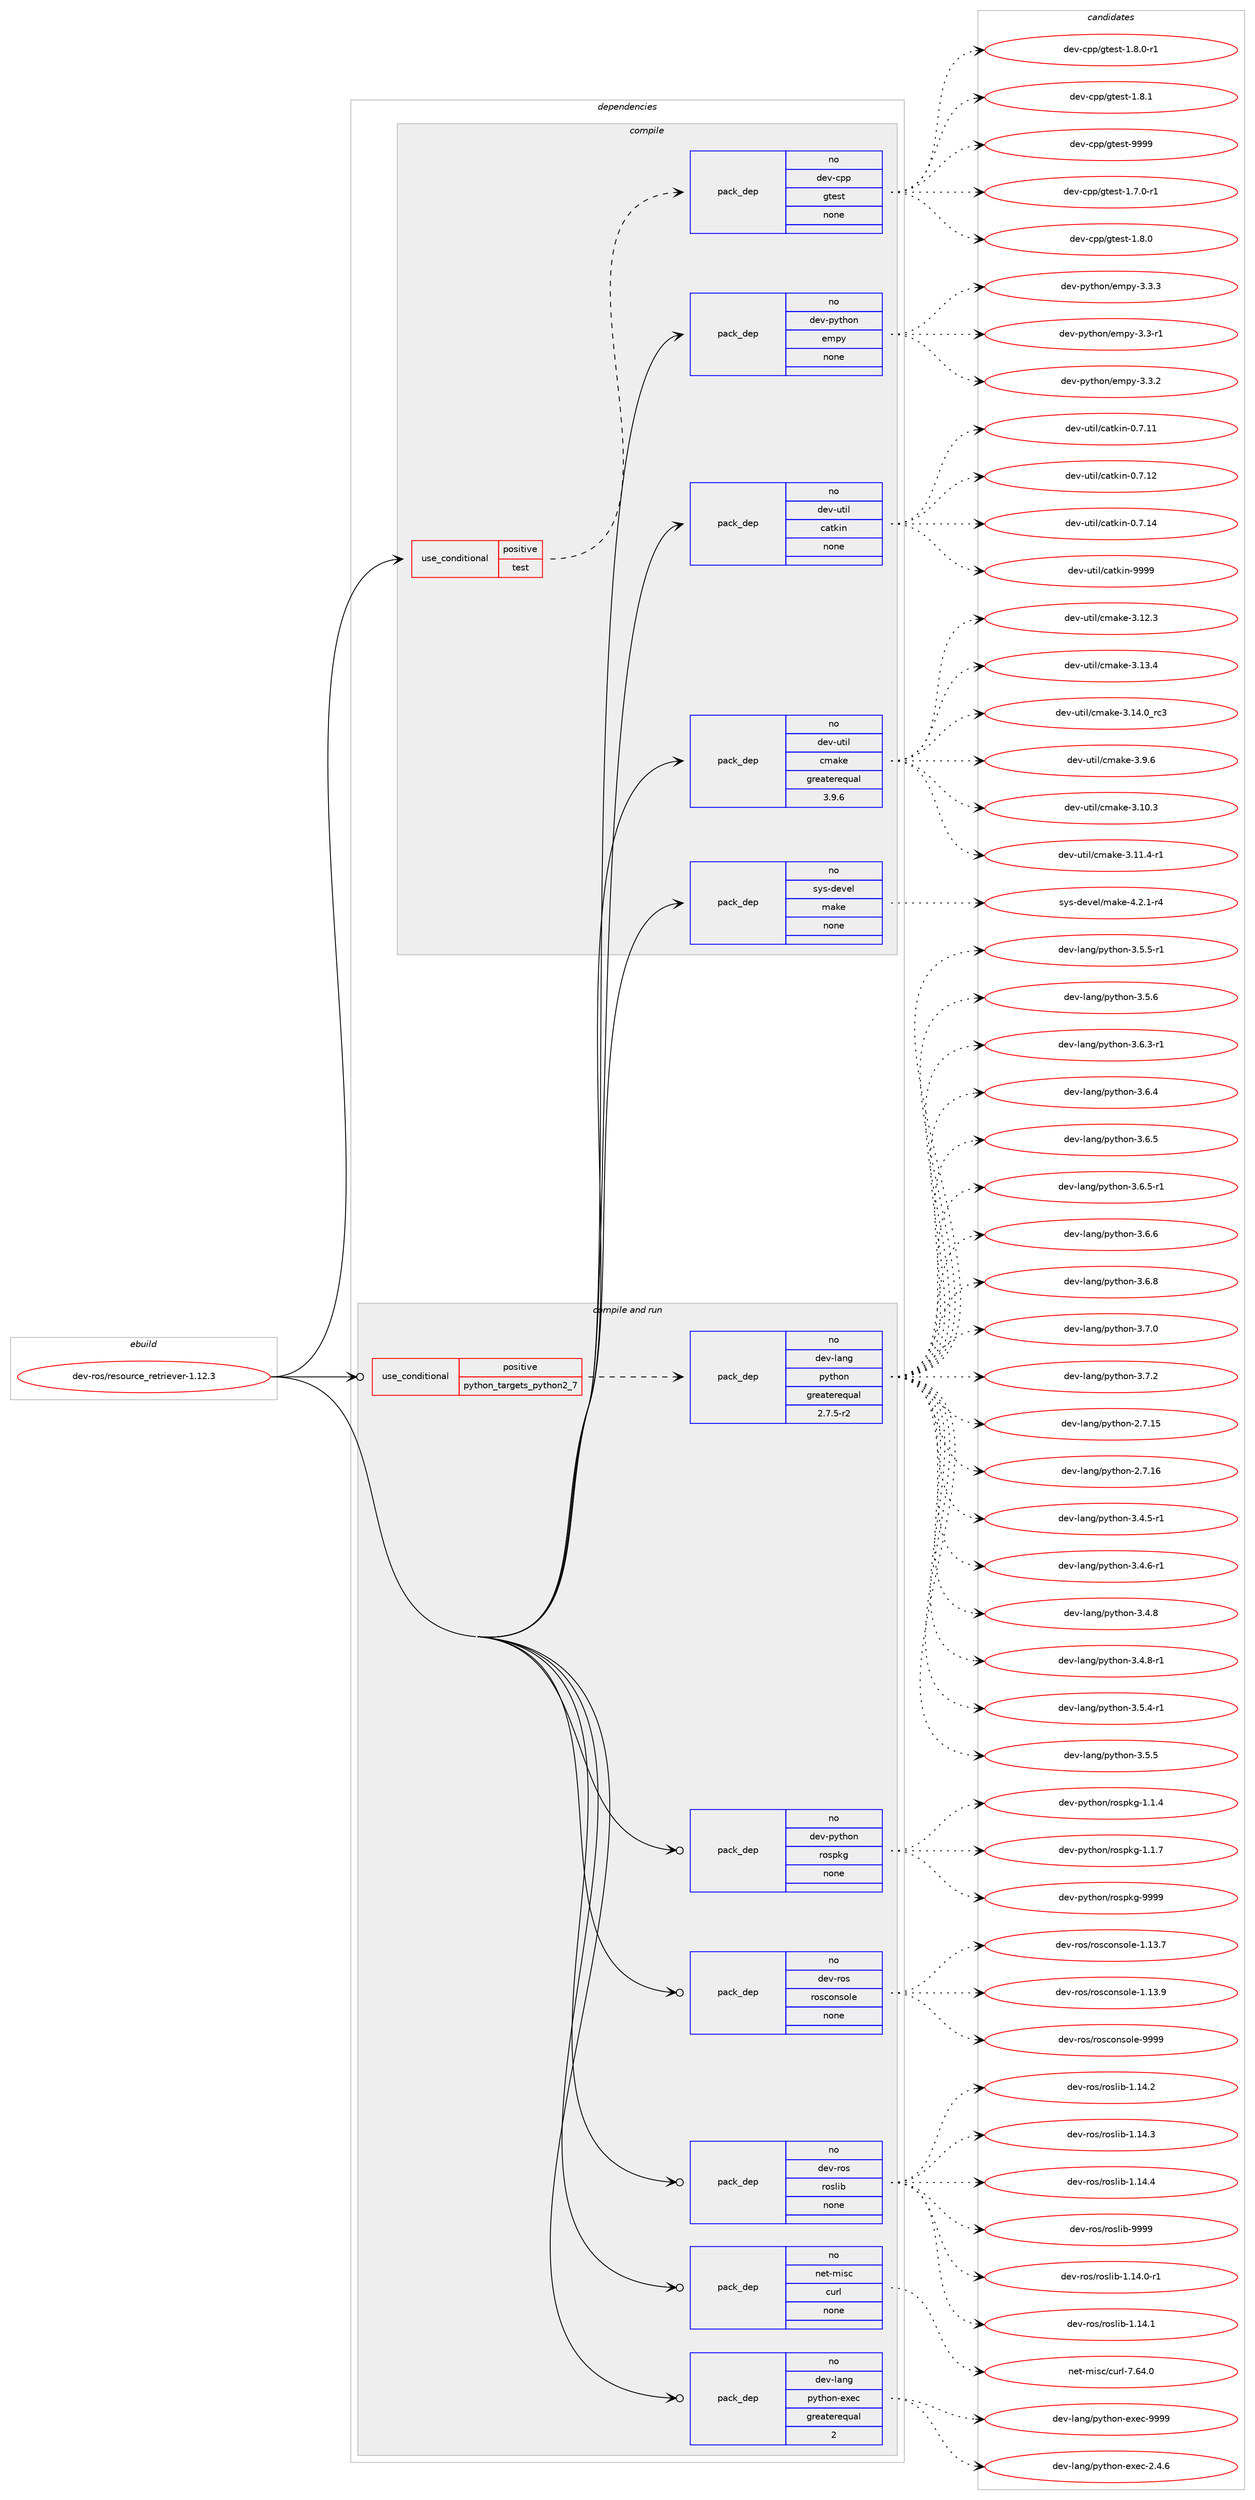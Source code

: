 digraph prolog {

# *************
# Graph options
# *************

newrank=true;
concentrate=true;
compound=true;
graph [rankdir=LR,fontname=Helvetica,fontsize=10,ranksep=1.5];#, ranksep=2.5, nodesep=0.2];
edge  [arrowhead=vee];
node  [fontname=Helvetica,fontsize=10];

# **********
# The ebuild
# **********

subgraph cluster_leftcol {
color=gray;
rank=same;
label=<<i>ebuild</i>>;
id [label="dev-ros/resource_retriever-1.12.3", color=red, width=4, href="../dev-ros/resource_retriever-1.12.3.svg"];
}

# ****************
# The dependencies
# ****************

subgraph cluster_midcol {
color=gray;
label=<<i>dependencies</i>>;
subgraph cluster_compile {
fillcolor="#eeeeee";
style=filled;
label=<<i>compile</i>>;
subgraph cond389516 {
dependency1462907 [label=<<TABLE BORDER="0" CELLBORDER="1" CELLSPACING="0" CELLPADDING="4"><TR><TD ROWSPAN="3" CELLPADDING="10">use_conditional</TD></TR><TR><TD>positive</TD></TR><TR><TD>test</TD></TR></TABLE>>, shape=none, color=red];
subgraph pack1050001 {
dependency1462908 [label=<<TABLE BORDER="0" CELLBORDER="1" CELLSPACING="0" CELLPADDING="4" WIDTH="220"><TR><TD ROWSPAN="6" CELLPADDING="30">pack_dep</TD></TR><TR><TD WIDTH="110">no</TD></TR><TR><TD>dev-cpp</TD></TR><TR><TD>gtest</TD></TR><TR><TD>none</TD></TR><TR><TD></TD></TR></TABLE>>, shape=none, color=blue];
}
dependency1462907:e -> dependency1462908:w [weight=20,style="dashed",arrowhead="vee"];
}
id:e -> dependency1462907:w [weight=20,style="solid",arrowhead="vee"];
subgraph pack1050002 {
dependency1462909 [label=<<TABLE BORDER="0" CELLBORDER="1" CELLSPACING="0" CELLPADDING="4" WIDTH="220"><TR><TD ROWSPAN="6" CELLPADDING="30">pack_dep</TD></TR><TR><TD WIDTH="110">no</TD></TR><TR><TD>dev-python</TD></TR><TR><TD>empy</TD></TR><TR><TD>none</TD></TR><TR><TD></TD></TR></TABLE>>, shape=none, color=blue];
}
id:e -> dependency1462909:w [weight=20,style="solid",arrowhead="vee"];
subgraph pack1050003 {
dependency1462910 [label=<<TABLE BORDER="0" CELLBORDER="1" CELLSPACING="0" CELLPADDING="4" WIDTH="220"><TR><TD ROWSPAN="6" CELLPADDING="30">pack_dep</TD></TR><TR><TD WIDTH="110">no</TD></TR><TR><TD>dev-util</TD></TR><TR><TD>catkin</TD></TR><TR><TD>none</TD></TR><TR><TD></TD></TR></TABLE>>, shape=none, color=blue];
}
id:e -> dependency1462910:w [weight=20,style="solid",arrowhead="vee"];
subgraph pack1050004 {
dependency1462911 [label=<<TABLE BORDER="0" CELLBORDER="1" CELLSPACING="0" CELLPADDING="4" WIDTH="220"><TR><TD ROWSPAN="6" CELLPADDING="30">pack_dep</TD></TR><TR><TD WIDTH="110">no</TD></TR><TR><TD>dev-util</TD></TR><TR><TD>cmake</TD></TR><TR><TD>greaterequal</TD></TR><TR><TD>3.9.6</TD></TR></TABLE>>, shape=none, color=blue];
}
id:e -> dependency1462911:w [weight=20,style="solid",arrowhead="vee"];
subgraph pack1050005 {
dependency1462912 [label=<<TABLE BORDER="0" CELLBORDER="1" CELLSPACING="0" CELLPADDING="4" WIDTH="220"><TR><TD ROWSPAN="6" CELLPADDING="30">pack_dep</TD></TR><TR><TD WIDTH="110">no</TD></TR><TR><TD>sys-devel</TD></TR><TR><TD>make</TD></TR><TR><TD>none</TD></TR><TR><TD></TD></TR></TABLE>>, shape=none, color=blue];
}
id:e -> dependency1462912:w [weight=20,style="solid",arrowhead="vee"];
}
subgraph cluster_compileandrun {
fillcolor="#eeeeee";
style=filled;
label=<<i>compile and run</i>>;
subgraph cond389517 {
dependency1462913 [label=<<TABLE BORDER="0" CELLBORDER="1" CELLSPACING="0" CELLPADDING="4"><TR><TD ROWSPAN="3" CELLPADDING="10">use_conditional</TD></TR><TR><TD>positive</TD></TR><TR><TD>python_targets_python2_7</TD></TR></TABLE>>, shape=none, color=red];
subgraph pack1050006 {
dependency1462914 [label=<<TABLE BORDER="0" CELLBORDER="1" CELLSPACING="0" CELLPADDING="4" WIDTH="220"><TR><TD ROWSPAN="6" CELLPADDING="30">pack_dep</TD></TR><TR><TD WIDTH="110">no</TD></TR><TR><TD>dev-lang</TD></TR><TR><TD>python</TD></TR><TR><TD>greaterequal</TD></TR><TR><TD>2.7.5-r2</TD></TR></TABLE>>, shape=none, color=blue];
}
dependency1462913:e -> dependency1462914:w [weight=20,style="dashed",arrowhead="vee"];
}
id:e -> dependency1462913:w [weight=20,style="solid",arrowhead="odotvee"];
subgraph pack1050007 {
dependency1462915 [label=<<TABLE BORDER="0" CELLBORDER="1" CELLSPACING="0" CELLPADDING="4" WIDTH="220"><TR><TD ROWSPAN="6" CELLPADDING="30">pack_dep</TD></TR><TR><TD WIDTH="110">no</TD></TR><TR><TD>dev-lang</TD></TR><TR><TD>python-exec</TD></TR><TR><TD>greaterequal</TD></TR><TR><TD>2</TD></TR></TABLE>>, shape=none, color=blue];
}
id:e -> dependency1462915:w [weight=20,style="solid",arrowhead="odotvee"];
subgraph pack1050008 {
dependency1462916 [label=<<TABLE BORDER="0" CELLBORDER="1" CELLSPACING="0" CELLPADDING="4" WIDTH="220"><TR><TD ROWSPAN="6" CELLPADDING="30">pack_dep</TD></TR><TR><TD WIDTH="110">no</TD></TR><TR><TD>dev-python</TD></TR><TR><TD>rospkg</TD></TR><TR><TD>none</TD></TR><TR><TD></TD></TR></TABLE>>, shape=none, color=blue];
}
id:e -> dependency1462916:w [weight=20,style="solid",arrowhead="odotvee"];
subgraph pack1050009 {
dependency1462917 [label=<<TABLE BORDER="0" CELLBORDER="1" CELLSPACING="0" CELLPADDING="4" WIDTH="220"><TR><TD ROWSPAN="6" CELLPADDING="30">pack_dep</TD></TR><TR><TD WIDTH="110">no</TD></TR><TR><TD>dev-ros</TD></TR><TR><TD>rosconsole</TD></TR><TR><TD>none</TD></TR><TR><TD></TD></TR></TABLE>>, shape=none, color=blue];
}
id:e -> dependency1462917:w [weight=20,style="solid",arrowhead="odotvee"];
subgraph pack1050010 {
dependency1462918 [label=<<TABLE BORDER="0" CELLBORDER="1" CELLSPACING="0" CELLPADDING="4" WIDTH="220"><TR><TD ROWSPAN="6" CELLPADDING="30">pack_dep</TD></TR><TR><TD WIDTH="110">no</TD></TR><TR><TD>dev-ros</TD></TR><TR><TD>roslib</TD></TR><TR><TD>none</TD></TR><TR><TD></TD></TR></TABLE>>, shape=none, color=blue];
}
id:e -> dependency1462918:w [weight=20,style="solid",arrowhead="odotvee"];
subgraph pack1050011 {
dependency1462919 [label=<<TABLE BORDER="0" CELLBORDER="1" CELLSPACING="0" CELLPADDING="4" WIDTH="220"><TR><TD ROWSPAN="6" CELLPADDING="30">pack_dep</TD></TR><TR><TD WIDTH="110">no</TD></TR><TR><TD>net-misc</TD></TR><TR><TD>curl</TD></TR><TR><TD>none</TD></TR><TR><TD></TD></TR></TABLE>>, shape=none, color=blue];
}
id:e -> dependency1462919:w [weight=20,style="solid",arrowhead="odotvee"];
}
subgraph cluster_run {
fillcolor="#eeeeee";
style=filled;
label=<<i>run</i>>;
}
}

# **************
# The candidates
# **************

subgraph cluster_choices {
rank=same;
color=gray;
label=<<i>candidates</i>>;

subgraph choice1050001 {
color=black;
nodesep=1;
choice1001011184599112112471031161011151164549465546484511449 [label="dev-cpp/gtest-1.7.0-r1", color=red, width=4,href="../dev-cpp/gtest-1.7.0-r1.svg"];
choice100101118459911211247103116101115116454946564648 [label="dev-cpp/gtest-1.8.0", color=red, width=4,href="../dev-cpp/gtest-1.8.0.svg"];
choice1001011184599112112471031161011151164549465646484511449 [label="dev-cpp/gtest-1.8.0-r1", color=red, width=4,href="../dev-cpp/gtest-1.8.0-r1.svg"];
choice100101118459911211247103116101115116454946564649 [label="dev-cpp/gtest-1.8.1", color=red, width=4,href="../dev-cpp/gtest-1.8.1.svg"];
choice1001011184599112112471031161011151164557575757 [label="dev-cpp/gtest-9999", color=red, width=4,href="../dev-cpp/gtest-9999.svg"];
dependency1462908:e -> choice1001011184599112112471031161011151164549465546484511449:w [style=dotted,weight="100"];
dependency1462908:e -> choice100101118459911211247103116101115116454946564648:w [style=dotted,weight="100"];
dependency1462908:e -> choice1001011184599112112471031161011151164549465646484511449:w [style=dotted,weight="100"];
dependency1462908:e -> choice100101118459911211247103116101115116454946564649:w [style=dotted,weight="100"];
dependency1462908:e -> choice1001011184599112112471031161011151164557575757:w [style=dotted,weight="100"];
}
subgraph choice1050002 {
color=black;
nodesep=1;
choice1001011184511212111610411111047101109112121455146514511449 [label="dev-python/empy-3.3-r1", color=red, width=4,href="../dev-python/empy-3.3-r1.svg"];
choice1001011184511212111610411111047101109112121455146514650 [label="dev-python/empy-3.3.2", color=red, width=4,href="../dev-python/empy-3.3.2.svg"];
choice1001011184511212111610411111047101109112121455146514651 [label="dev-python/empy-3.3.3", color=red, width=4,href="../dev-python/empy-3.3.3.svg"];
dependency1462909:e -> choice1001011184511212111610411111047101109112121455146514511449:w [style=dotted,weight="100"];
dependency1462909:e -> choice1001011184511212111610411111047101109112121455146514650:w [style=dotted,weight="100"];
dependency1462909:e -> choice1001011184511212111610411111047101109112121455146514651:w [style=dotted,weight="100"];
}
subgraph choice1050003 {
color=black;
nodesep=1;
choice1001011184511711610510847999711610710511045484655464949 [label="dev-util/catkin-0.7.11", color=red, width=4,href="../dev-util/catkin-0.7.11.svg"];
choice1001011184511711610510847999711610710511045484655464950 [label="dev-util/catkin-0.7.12", color=red, width=4,href="../dev-util/catkin-0.7.12.svg"];
choice1001011184511711610510847999711610710511045484655464952 [label="dev-util/catkin-0.7.14", color=red, width=4,href="../dev-util/catkin-0.7.14.svg"];
choice100101118451171161051084799971161071051104557575757 [label="dev-util/catkin-9999", color=red, width=4,href="../dev-util/catkin-9999.svg"];
dependency1462910:e -> choice1001011184511711610510847999711610710511045484655464949:w [style=dotted,weight="100"];
dependency1462910:e -> choice1001011184511711610510847999711610710511045484655464950:w [style=dotted,weight="100"];
dependency1462910:e -> choice1001011184511711610510847999711610710511045484655464952:w [style=dotted,weight="100"];
dependency1462910:e -> choice100101118451171161051084799971161071051104557575757:w [style=dotted,weight="100"];
}
subgraph choice1050004 {
color=black;
nodesep=1;
choice1001011184511711610510847991099710710145514649484651 [label="dev-util/cmake-3.10.3", color=red, width=4,href="../dev-util/cmake-3.10.3.svg"];
choice10010111845117116105108479910997107101455146494946524511449 [label="dev-util/cmake-3.11.4-r1", color=red, width=4,href="../dev-util/cmake-3.11.4-r1.svg"];
choice1001011184511711610510847991099710710145514649504651 [label="dev-util/cmake-3.12.3", color=red, width=4,href="../dev-util/cmake-3.12.3.svg"];
choice1001011184511711610510847991099710710145514649514652 [label="dev-util/cmake-3.13.4", color=red, width=4,href="../dev-util/cmake-3.13.4.svg"];
choice1001011184511711610510847991099710710145514649524648951149951 [label="dev-util/cmake-3.14.0_rc3", color=red, width=4,href="../dev-util/cmake-3.14.0_rc3.svg"];
choice10010111845117116105108479910997107101455146574654 [label="dev-util/cmake-3.9.6", color=red, width=4,href="../dev-util/cmake-3.9.6.svg"];
dependency1462911:e -> choice1001011184511711610510847991099710710145514649484651:w [style=dotted,weight="100"];
dependency1462911:e -> choice10010111845117116105108479910997107101455146494946524511449:w [style=dotted,weight="100"];
dependency1462911:e -> choice1001011184511711610510847991099710710145514649504651:w [style=dotted,weight="100"];
dependency1462911:e -> choice1001011184511711610510847991099710710145514649514652:w [style=dotted,weight="100"];
dependency1462911:e -> choice1001011184511711610510847991099710710145514649524648951149951:w [style=dotted,weight="100"];
dependency1462911:e -> choice10010111845117116105108479910997107101455146574654:w [style=dotted,weight="100"];
}
subgraph choice1050005 {
color=black;
nodesep=1;
choice1151211154510010111810110847109971071014552465046494511452 [label="sys-devel/make-4.2.1-r4", color=red, width=4,href="../sys-devel/make-4.2.1-r4.svg"];
dependency1462912:e -> choice1151211154510010111810110847109971071014552465046494511452:w [style=dotted,weight="100"];
}
subgraph choice1050006 {
color=black;
nodesep=1;
choice10010111845108971101034711212111610411111045504655464953 [label="dev-lang/python-2.7.15", color=red, width=4,href="../dev-lang/python-2.7.15.svg"];
choice10010111845108971101034711212111610411111045504655464954 [label="dev-lang/python-2.7.16", color=red, width=4,href="../dev-lang/python-2.7.16.svg"];
choice1001011184510897110103471121211161041111104551465246534511449 [label="dev-lang/python-3.4.5-r1", color=red, width=4,href="../dev-lang/python-3.4.5-r1.svg"];
choice1001011184510897110103471121211161041111104551465246544511449 [label="dev-lang/python-3.4.6-r1", color=red, width=4,href="../dev-lang/python-3.4.6-r1.svg"];
choice100101118451089711010347112121116104111110455146524656 [label="dev-lang/python-3.4.8", color=red, width=4,href="../dev-lang/python-3.4.8.svg"];
choice1001011184510897110103471121211161041111104551465246564511449 [label="dev-lang/python-3.4.8-r1", color=red, width=4,href="../dev-lang/python-3.4.8-r1.svg"];
choice1001011184510897110103471121211161041111104551465346524511449 [label="dev-lang/python-3.5.4-r1", color=red, width=4,href="../dev-lang/python-3.5.4-r1.svg"];
choice100101118451089711010347112121116104111110455146534653 [label="dev-lang/python-3.5.5", color=red, width=4,href="../dev-lang/python-3.5.5.svg"];
choice1001011184510897110103471121211161041111104551465346534511449 [label="dev-lang/python-3.5.5-r1", color=red, width=4,href="../dev-lang/python-3.5.5-r1.svg"];
choice100101118451089711010347112121116104111110455146534654 [label="dev-lang/python-3.5.6", color=red, width=4,href="../dev-lang/python-3.5.6.svg"];
choice1001011184510897110103471121211161041111104551465446514511449 [label="dev-lang/python-3.6.3-r1", color=red, width=4,href="../dev-lang/python-3.6.3-r1.svg"];
choice100101118451089711010347112121116104111110455146544652 [label="dev-lang/python-3.6.4", color=red, width=4,href="../dev-lang/python-3.6.4.svg"];
choice100101118451089711010347112121116104111110455146544653 [label="dev-lang/python-3.6.5", color=red, width=4,href="../dev-lang/python-3.6.5.svg"];
choice1001011184510897110103471121211161041111104551465446534511449 [label="dev-lang/python-3.6.5-r1", color=red, width=4,href="../dev-lang/python-3.6.5-r1.svg"];
choice100101118451089711010347112121116104111110455146544654 [label="dev-lang/python-3.6.6", color=red, width=4,href="../dev-lang/python-3.6.6.svg"];
choice100101118451089711010347112121116104111110455146544656 [label="dev-lang/python-3.6.8", color=red, width=4,href="../dev-lang/python-3.6.8.svg"];
choice100101118451089711010347112121116104111110455146554648 [label="dev-lang/python-3.7.0", color=red, width=4,href="../dev-lang/python-3.7.0.svg"];
choice100101118451089711010347112121116104111110455146554650 [label="dev-lang/python-3.7.2", color=red, width=4,href="../dev-lang/python-3.7.2.svg"];
dependency1462914:e -> choice10010111845108971101034711212111610411111045504655464953:w [style=dotted,weight="100"];
dependency1462914:e -> choice10010111845108971101034711212111610411111045504655464954:w [style=dotted,weight="100"];
dependency1462914:e -> choice1001011184510897110103471121211161041111104551465246534511449:w [style=dotted,weight="100"];
dependency1462914:e -> choice1001011184510897110103471121211161041111104551465246544511449:w [style=dotted,weight="100"];
dependency1462914:e -> choice100101118451089711010347112121116104111110455146524656:w [style=dotted,weight="100"];
dependency1462914:e -> choice1001011184510897110103471121211161041111104551465246564511449:w [style=dotted,weight="100"];
dependency1462914:e -> choice1001011184510897110103471121211161041111104551465346524511449:w [style=dotted,weight="100"];
dependency1462914:e -> choice100101118451089711010347112121116104111110455146534653:w [style=dotted,weight="100"];
dependency1462914:e -> choice1001011184510897110103471121211161041111104551465346534511449:w [style=dotted,weight="100"];
dependency1462914:e -> choice100101118451089711010347112121116104111110455146534654:w [style=dotted,weight="100"];
dependency1462914:e -> choice1001011184510897110103471121211161041111104551465446514511449:w [style=dotted,weight="100"];
dependency1462914:e -> choice100101118451089711010347112121116104111110455146544652:w [style=dotted,weight="100"];
dependency1462914:e -> choice100101118451089711010347112121116104111110455146544653:w [style=dotted,weight="100"];
dependency1462914:e -> choice1001011184510897110103471121211161041111104551465446534511449:w [style=dotted,weight="100"];
dependency1462914:e -> choice100101118451089711010347112121116104111110455146544654:w [style=dotted,weight="100"];
dependency1462914:e -> choice100101118451089711010347112121116104111110455146544656:w [style=dotted,weight="100"];
dependency1462914:e -> choice100101118451089711010347112121116104111110455146554648:w [style=dotted,weight="100"];
dependency1462914:e -> choice100101118451089711010347112121116104111110455146554650:w [style=dotted,weight="100"];
}
subgraph choice1050007 {
color=black;
nodesep=1;
choice1001011184510897110103471121211161041111104510112010199455046524654 [label="dev-lang/python-exec-2.4.6", color=red, width=4,href="../dev-lang/python-exec-2.4.6.svg"];
choice10010111845108971101034711212111610411111045101120101994557575757 [label="dev-lang/python-exec-9999", color=red, width=4,href="../dev-lang/python-exec-9999.svg"];
dependency1462915:e -> choice1001011184510897110103471121211161041111104510112010199455046524654:w [style=dotted,weight="100"];
dependency1462915:e -> choice10010111845108971101034711212111610411111045101120101994557575757:w [style=dotted,weight="100"];
}
subgraph choice1050008 {
color=black;
nodesep=1;
choice1001011184511212111610411111047114111115112107103454946494652 [label="dev-python/rospkg-1.1.4", color=red, width=4,href="../dev-python/rospkg-1.1.4.svg"];
choice1001011184511212111610411111047114111115112107103454946494655 [label="dev-python/rospkg-1.1.7", color=red, width=4,href="../dev-python/rospkg-1.1.7.svg"];
choice10010111845112121116104111110471141111151121071034557575757 [label="dev-python/rospkg-9999", color=red, width=4,href="../dev-python/rospkg-9999.svg"];
dependency1462916:e -> choice1001011184511212111610411111047114111115112107103454946494652:w [style=dotted,weight="100"];
dependency1462916:e -> choice1001011184511212111610411111047114111115112107103454946494655:w [style=dotted,weight="100"];
dependency1462916:e -> choice10010111845112121116104111110471141111151121071034557575757:w [style=dotted,weight="100"];
}
subgraph choice1050009 {
color=black;
nodesep=1;
choice10010111845114111115471141111159911111011511110810145494649514655 [label="dev-ros/rosconsole-1.13.7", color=red, width=4,href="../dev-ros/rosconsole-1.13.7.svg"];
choice10010111845114111115471141111159911111011511110810145494649514657 [label="dev-ros/rosconsole-1.13.9", color=red, width=4,href="../dev-ros/rosconsole-1.13.9.svg"];
choice1001011184511411111547114111115991111101151111081014557575757 [label="dev-ros/rosconsole-9999", color=red, width=4,href="../dev-ros/rosconsole-9999.svg"];
dependency1462917:e -> choice10010111845114111115471141111159911111011511110810145494649514655:w [style=dotted,weight="100"];
dependency1462917:e -> choice10010111845114111115471141111159911111011511110810145494649514657:w [style=dotted,weight="100"];
dependency1462917:e -> choice1001011184511411111547114111115991111101151111081014557575757:w [style=dotted,weight="100"];
}
subgraph choice1050010 {
color=black;
nodesep=1;
choice100101118451141111154711411111510810598454946495246484511449 [label="dev-ros/roslib-1.14.0-r1", color=red, width=4,href="../dev-ros/roslib-1.14.0-r1.svg"];
choice10010111845114111115471141111151081059845494649524649 [label="dev-ros/roslib-1.14.1", color=red, width=4,href="../dev-ros/roslib-1.14.1.svg"];
choice10010111845114111115471141111151081059845494649524650 [label="dev-ros/roslib-1.14.2", color=red, width=4,href="../dev-ros/roslib-1.14.2.svg"];
choice10010111845114111115471141111151081059845494649524651 [label="dev-ros/roslib-1.14.3", color=red, width=4,href="../dev-ros/roslib-1.14.3.svg"];
choice10010111845114111115471141111151081059845494649524652 [label="dev-ros/roslib-1.14.4", color=red, width=4,href="../dev-ros/roslib-1.14.4.svg"];
choice1001011184511411111547114111115108105984557575757 [label="dev-ros/roslib-9999", color=red, width=4,href="../dev-ros/roslib-9999.svg"];
dependency1462918:e -> choice100101118451141111154711411111510810598454946495246484511449:w [style=dotted,weight="100"];
dependency1462918:e -> choice10010111845114111115471141111151081059845494649524649:w [style=dotted,weight="100"];
dependency1462918:e -> choice10010111845114111115471141111151081059845494649524650:w [style=dotted,weight="100"];
dependency1462918:e -> choice10010111845114111115471141111151081059845494649524651:w [style=dotted,weight="100"];
dependency1462918:e -> choice10010111845114111115471141111151081059845494649524652:w [style=dotted,weight="100"];
dependency1462918:e -> choice1001011184511411111547114111115108105984557575757:w [style=dotted,weight="100"];
}
subgraph choice1050011 {
color=black;
nodesep=1;
choice1101011164510910511599479911711410845554654524648 [label="net-misc/curl-7.64.0", color=red, width=4,href="../net-misc/curl-7.64.0.svg"];
dependency1462919:e -> choice1101011164510910511599479911711410845554654524648:w [style=dotted,weight="100"];
}
}

}
